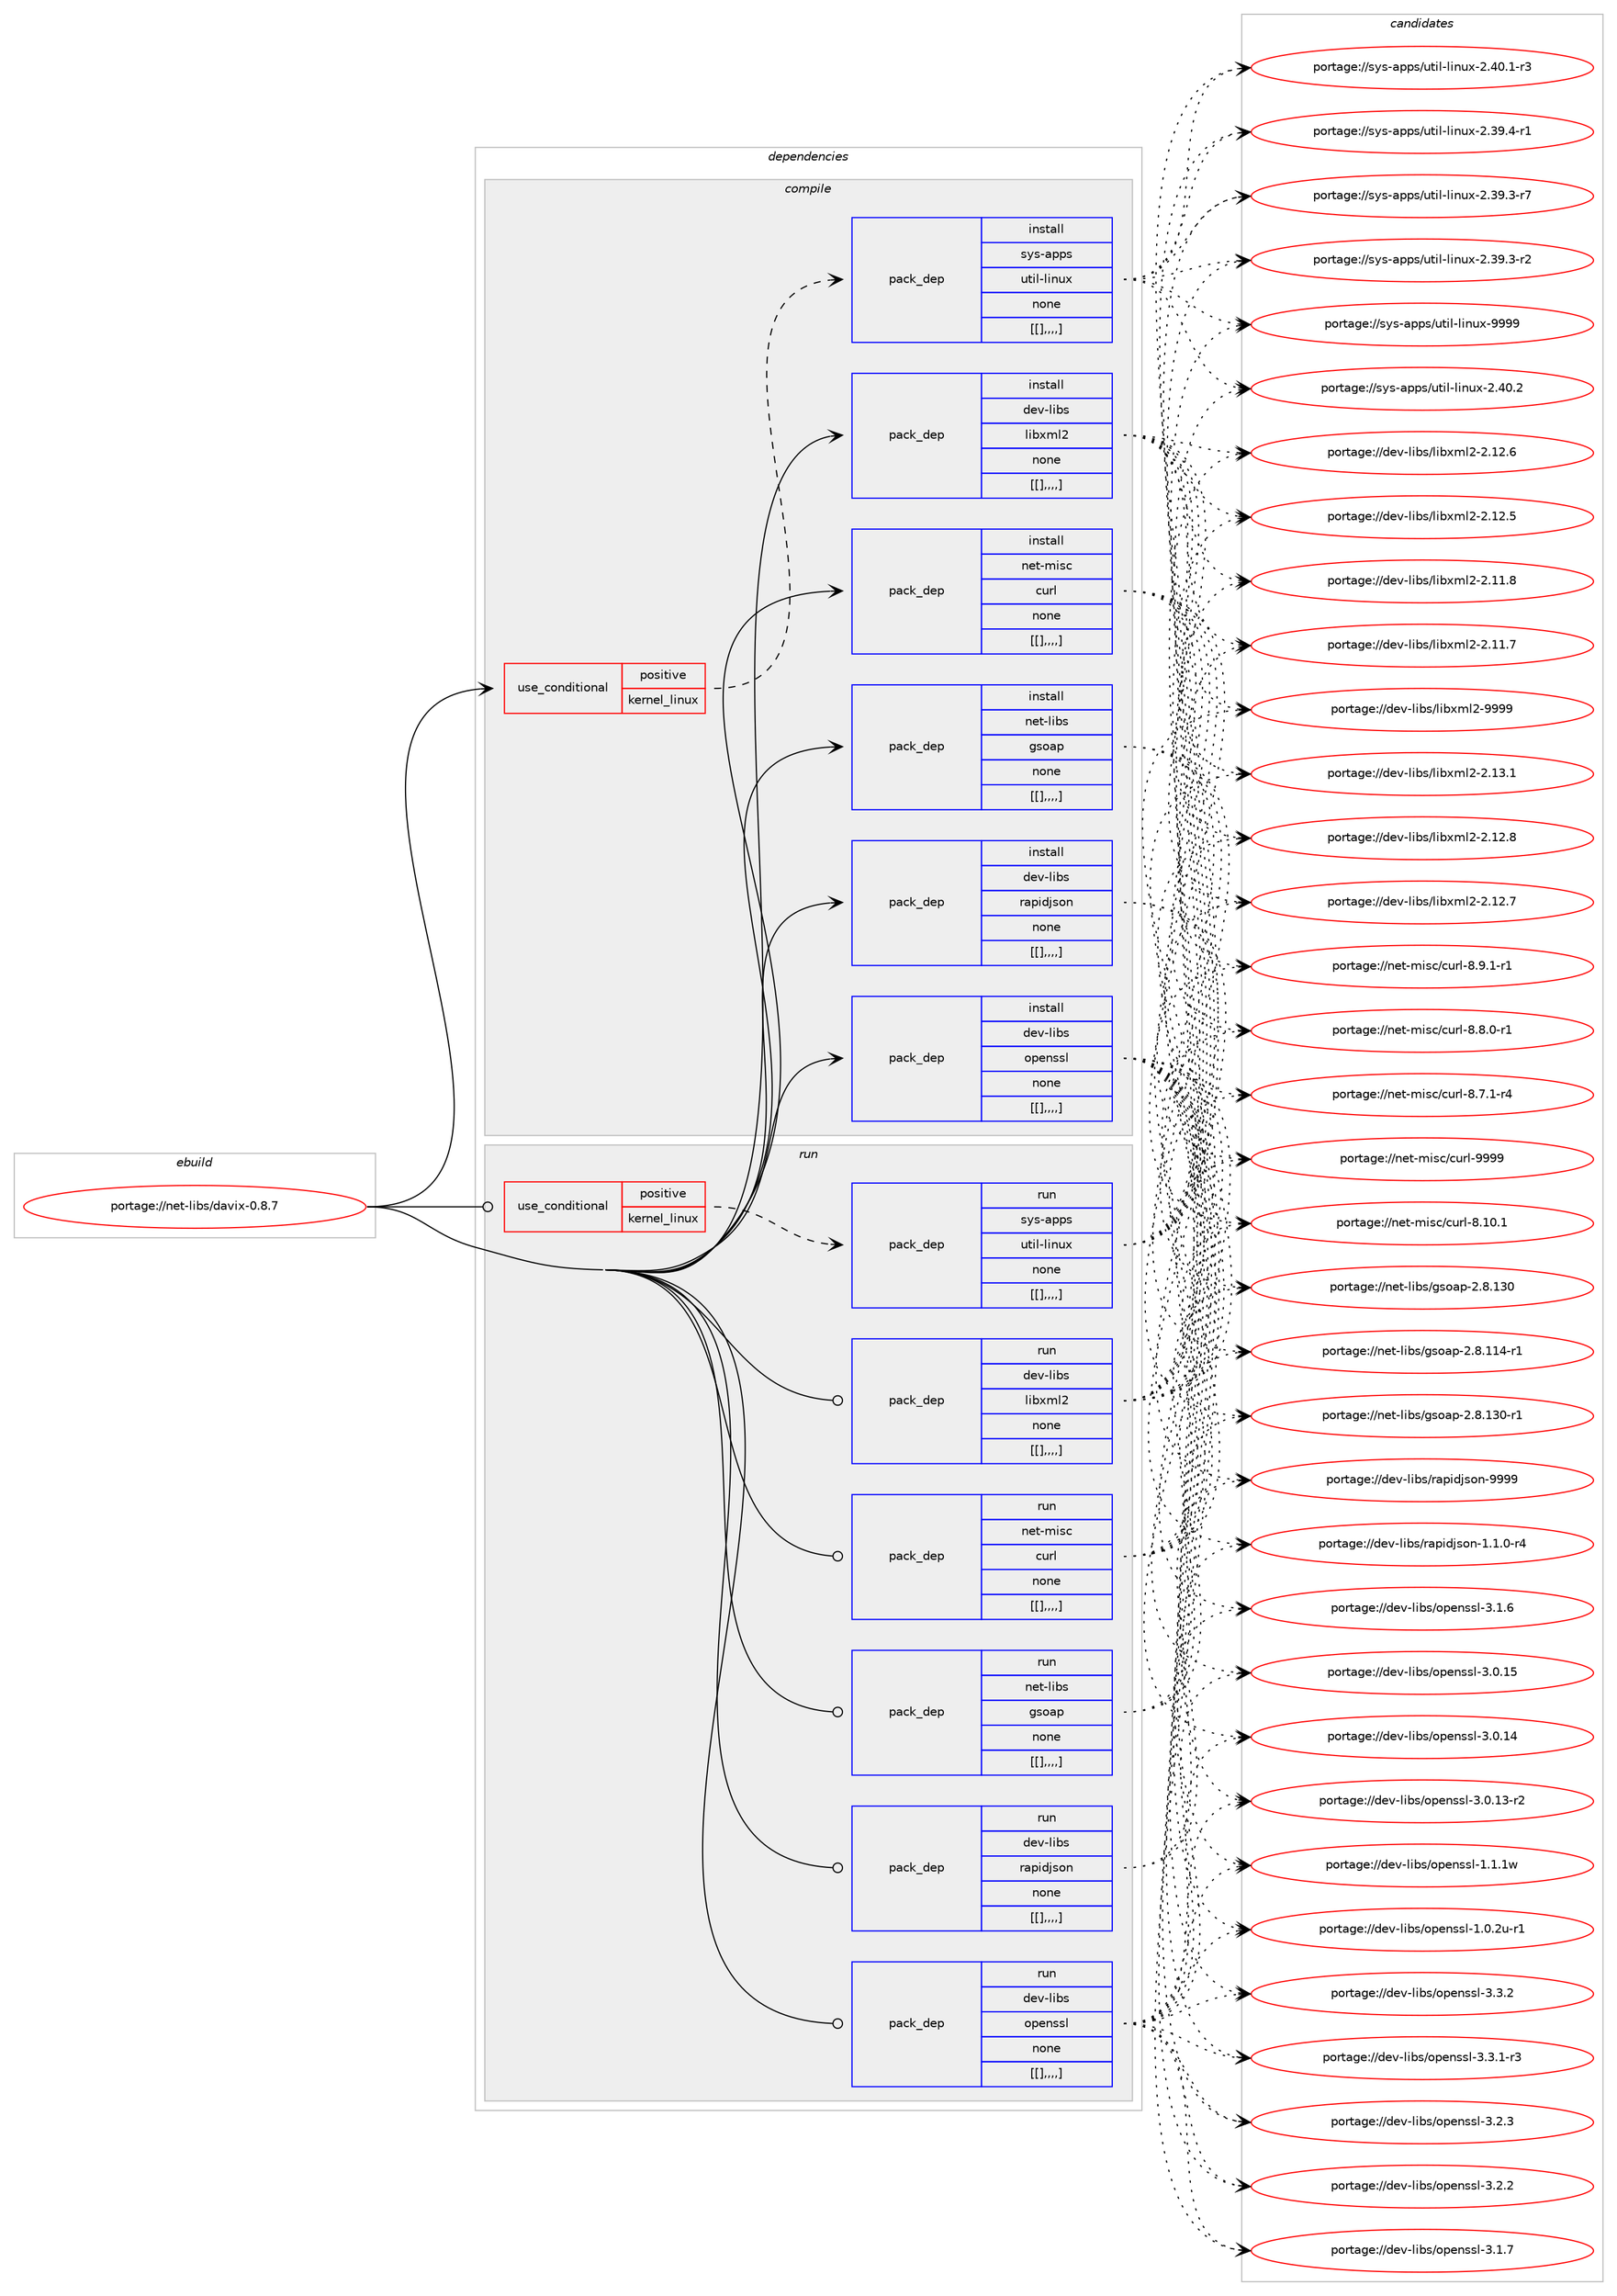 digraph prolog {

# *************
# Graph options
# *************

newrank=true;
concentrate=true;
compound=true;
graph [rankdir=LR,fontname=Helvetica,fontsize=10,ranksep=1.5];#, ranksep=2.5, nodesep=0.2];
edge  [arrowhead=vee];
node  [fontname=Helvetica,fontsize=10];

# **********
# The ebuild
# **********

subgraph cluster_leftcol {
color=gray;
label=<<i>ebuild</i>>;
id [label="portage://net-libs/davix-0.8.7", color=red, width=4, href="../net-libs/davix-0.8.7.svg"];
}

# ****************
# The dependencies
# ****************

subgraph cluster_midcol {
color=gray;
label=<<i>dependencies</i>>;
subgraph cluster_compile {
fillcolor="#eeeeee";
style=filled;
label=<<i>compile</i>>;
subgraph cond97642 {
dependency369974 [label=<<TABLE BORDER="0" CELLBORDER="1" CELLSPACING="0" CELLPADDING="4"><TR><TD ROWSPAN="3" CELLPADDING="10">use_conditional</TD></TR><TR><TD>positive</TD></TR><TR><TD>kernel_linux</TD></TR></TABLE>>, shape=none, color=red];
subgraph pack269642 {
dependency369975 [label=<<TABLE BORDER="0" CELLBORDER="1" CELLSPACING="0" CELLPADDING="4" WIDTH="220"><TR><TD ROWSPAN="6" CELLPADDING="30">pack_dep</TD></TR><TR><TD WIDTH="110">install</TD></TR><TR><TD>sys-apps</TD></TR><TR><TD>util-linux</TD></TR><TR><TD>none</TD></TR><TR><TD>[[],,,,]</TD></TR></TABLE>>, shape=none, color=blue];
}
dependency369974:e -> dependency369975:w [weight=20,style="dashed",arrowhead="vee"];
}
id:e -> dependency369974:w [weight=20,style="solid",arrowhead="vee"];
subgraph pack269643 {
dependency369976 [label=<<TABLE BORDER="0" CELLBORDER="1" CELLSPACING="0" CELLPADDING="4" WIDTH="220"><TR><TD ROWSPAN="6" CELLPADDING="30">pack_dep</TD></TR><TR><TD WIDTH="110">install</TD></TR><TR><TD>dev-libs</TD></TR><TR><TD>libxml2</TD></TR><TR><TD>none</TD></TR><TR><TD>[[],,,,]</TD></TR></TABLE>>, shape=none, color=blue];
}
id:e -> dependency369976:w [weight=20,style="solid",arrowhead="vee"];
subgraph pack269644 {
dependency369977 [label=<<TABLE BORDER="0" CELLBORDER="1" CELLSPACING="0" CELLPADDING="4" WIDTH="220"><TR><TD ROWSPAN="6" CELLPADDING="30">pack_dep</TD></TR><TR><TD WIDTH="110">install</TD></TR><TR><TD>dev-libs</TD></TR><TR><TD>openssl</TD></TR><TR><TD>none</TD></TR><TR><TD>[[],,,,]</TD></TR></TABLE>>, shape=none, color=blue];
}
id:e -> dependency369977:w [weight=20,style="solid",arrowhead="vee"];
subgraph pack269645 {
dependency369978 [label=<<TABLE BORDER="0" CELLBORDER="1" CELLSPACING="0" CELLPADDING="4" WIDTH="220"><TR><TD ROWSPAN="6" CELLPADDING="30">pack_dep</TD></TR><TR><TD WIDTH="110">install</TD></TR><TR><TD>dev-libs</TD></TR><TR><TD>rapidjson</TD></TR><TR><TD>none</TD></TR><TR><TD>[[],,,,]</TD></TR></TABLE>>, shape=none, color=blue];
}
id:e -> dependency369978:w [weight=20,style="solid",arrowhead="vee"];
subgraph pack269646 {
dependency369979 [label=<<TABLE BORDER="0" CELLBORDER="1" CELLSPACING="0" CELLPADDING="4" WIDTH="220"><TR><TD ROWSPAN="6" CELLPADDING="30">pack_dep</TD></TR><TR><TD WIDTH="110">install</TD></TR><TR><TD>net-libs</TD></TR><TR><TD>gsoap</TD></TR><TR><TD>none</TD></TR><TR><TD>[[],,,,]</TD></TR></TABLE>>, shape=none, color=blue];
}
id:e -> dependency369979:w [weight=20,style="solid",arrowhead="vee"];
subgraph pack269647 {
dependency369980 [label=<<TABLE BORDER="0" CELLBORDER="1" CELLSPACING="0" CELLPADDING="4" WIDTH="220"><TR><TD ROWSPAN="6" CELLPADDING="30">pack_dep</TD></TR><TR><TD WIDTH="110">install</TD></TR><TR><TD>net-misc</TD></TR><TR><TD>curl</TD></TR><TR><TD>none</TD></TR><TR><TD>[[],,,,]</TD></TR></TABLE>>, shape=none, color=blue];
}
id:e -> dependency369980:w [weight=20,style="solid",arrowhead="vee"];
}
subgraph cluster_compileandrun {
fillcolor="#eeeeee";
style=filled;
label=<<i>compile and run</i>>;
}
subgraph cluster_run {
fillcolor="#eeeeee";
style=filled;
label=<<i>run</i>>;
subgraph cond97643 {
dependency369981 [label=<<TABLE BORDER="0" CELLBORDER="1" CELLSPACING="0" CELLPADDING="4"><TR><TD ROWSPAN="3" CELLPADDING="10">use_conditional</TD></TR><TR><TD>positive</TD></TR><TR><TD>kernel_linux</TD></TR></TABLE>>, shape=none, color=red];
subgraph pack269648 {
dependency369982 [label=<<TABLE BORDER="0" CELLBORDER="1" CELLSPACING="0" CELLPADDING="4" WIDTH="220"><TR><TD ROWSPAN="6" CELLPADDING="30">pack_dep</TD></TR><TR><TD WIDTH="110">run</TD></TR><TR><TD>sys-apps</TD></TR><TR><TD>util-linux</TD></TR><TR><TD>none</TD></TR><TR><TD>[[],,,,]</TD></TR></TABLE>>, shape=none, color=blue];
}
dependency369981:e -> dependency369982:w [weight=20,style="dashed",arrowhead="vee"];
}
id:e -> dependency369981:w [weight=20,style="solid",arrowhead="odot"];
subgraph pack269649 {
dependency369983 [label=<<TABLE BORDER="0" CELLBORDER="1" CELLSPACING="0" CELLPADDING="4" WIDTH="220"><TR><TD ROWSPAN="6" CELLPADDING="30">pack_dep</TD></TR><TR><TD WIDTH="110">run</TD></TR><TR><TD>dev-libs</TD></TR><TR><TD>libxml2</TD></TR><TR><TD>none</TD></TR><TR><TD>[[],,,,]</TD></TR></TABLE>>, shape=none, color=blue];
}
id:e -> dependency369983:w [weight=20,style="solid",arrowhead="odot"];
subgraph pack269650 {
dependency369984 [label=<<TABLE BORDER="0" CELLBORDER="1" CELLSPACING="0" CELLPADDING="4" WIDTH="220"><TR><TD ROWSPAN="6" CELLPADDING="30">pack_dep</TD></TR><TR><TD WIDTH="110">run</TD></TR><TR><TD>dev-libs</TD></TR><TR><TD>openssl</TD></TR><TR><TD>none</TD></TR><TR><TD>[[],,,,]</TD></TR></TABLE>>, shape=none, color=blue];
}
id:e -> dependency369984:w [weight=20,style="solid",arrowhead="odot"];
subgraph pack269651 {
dependency369985 [label=<<TABLE BORDER="0" CELLBORDER="1" CELLSPACING="0" CELLPADDING="4" WIDTH="220"><TR><TD ROWSPAN="6" CELLPADDING="30">pack_dep</TD></TR><TR><TD WIDTH="110">run</TD></TR><TR><TD>dev-libs</TD></TR><TR><TD>rapidjson</TD></TR><TR><TD>none</TD></TR><TR><TD>[[],,,,]</TD></TR></TABLE>>, shape=none, color=blue];
}
id:e -> dependency369985:w [weight=20,style="solid",arrowhead="odot"];
subgraph pack269652 {
dependency369986 [label=<<TABLE BORDER="0" CELLBORDER="1" CELLSPACING="0" CELLPADDING="4" WIDTH="220"><TR><TD ROWSPAN="6" CELLPADDING="30">pack_dep</TD></TR><TR><TD WIDTH="110">run</TD></TR><TR><TD>net-libs</TD></TR><TR><TD>gsoap</TD></TR><TR><TD>none</TD></TR><TR><TD>[[],,,,]</TD></TR></TABLE>>, shape=none, color=blue];
}
id:e -> dependency369986:w [weight=20,style="solid",arrowhead="odot"];
subgraph pack269653 {
dependency369987 [label=<<TABLE BORDER="0" CELLBORDER="1" CELLSPACING="0" CELLPADDING="4" WIDTH="220"><TR><TD ROWSPAN="6" CELLPADDING="30">pack_dep</TD></TR><TR><TD WIDTH="110">run</TD></TR><TR><TD>net-misc</TD></TR><TR><TD>curl</TD></TR><TR><TD>none</TD></TR><TR><TD>[[],,,,]</TD></TR></TABLE>>, shape=none, color=blue];
}
id:e -> dependency369987:w [weight=20,style="solid",arrowhead="odot"];
}
}

# **************
# The candidates
# **************

subgraph cluster_choices {
rank=same;
color=gray;
label=<<i>candidates</i>>;

subgraph choice269642 {
color=black;
nodesep=1;
choice115121115459711211211547117116105108451081051101171204557575757 [label="portage://sys-apps/util-linux-9999", color=red, width=4,href="../sys-apps/util-linux-9999.svg"];
choice1151211154597112112115471171161051084510810511011712045504652484650 [label="portage://sys-apps/util-linux-2.40.2", color=red, width=4,href="../sys-apps/util-linux-2.40.2.svg"];
choice11512111545971121121154711711610510845108105110117120455046524846494511451 [label="portage://sys-apps/util-linux-2.40.1-r3", color=red, width=4,href="../sys-apps/util-linux-2.40.1-r3.svg"];
choice11512111545971121121154711711610510845108105110117120455046515746524511449 [label="portage://sys-apps/util-linux-2.39.4-r1", color=red, width=4,href="../sys-apps/util-linux-2.39.4-r1.svg"];
choice11512111545971121121154711711610510845108105110117120455046515746514511455 [label="portage://sys-apps/util-linux-2.39.3-r7", color=red, width=4,href="../sys-apps/util-linux-2.39.3-r7.svg"];
choice11512111545971121121154711711610510845108105110117120455046515746514511450 [label="portage://sys-apps/util-linux-2.39.3-r2", color=red, width=4,href="../sys-apps/util-linux-2.39.3-r2.svg"];
dependency369975:e -> choice115121115459711211211547117116105108451081051101171204557575757:w [style=dotted,weight="100"];
dependency369975:e -> choice1151211154597112112115471171161051084510810511011712045504652484650:w [style=dotted,weight="100"];
dependency369975:e -> choice11512111545971121121154711711610510845108105110117120455046524846494511451:w [style=dotted,weight="100"];
dependency369975:e -> choice11512111545971121121154711711610510845108105110117120455046515746524511449:w [style=dotted,weight="100"];
dependency369975:e -> choice11512111545971121121154711711610510845108105110117120455046515746514511455:w [style=dotted,weight="100"];
dependency369975:e -> choice11512111545971121121154711711610510845108105110117120455046515746514511450:w [style=dotted,weight="100"];
}
subgraph choice269643 {
color=black;
nodesep=1;
choice10010111845108105981154710810598120109108504557575757 [label="portage://dev-libs/libxml2-9999", color=red, width=4,href="../dev-libs/libxml2-9999.svg"];
choice100101118451081059811547108105981201091085045504649514649 [label="portage://dev-libs/libxml2-2.13.1", color=red, width=4,href="../dev-libs/libxml2-2.13.1.svg"];
choice100101118451081059811547108105981201091085045504649504656 [label="portage://dev-libs/libxml2-2.12.8", color=red, width=4,href="../dev-libs/libxml2-2.12.8.svg"];
choice100101118451081059811547108105981201091085045504649504655 [label="portage://dev-libs/libxml2-2.12.7", color=red, width=4,href="../dev-libs/libxml2-2.12.7.svg"];
choice100101118451081059811547108105981201091085045504649504654 [label="portage://dev-libs/libxml2-2.12.6", color=red, width=4,href="../dev-libs/libxml2-2.12.6.svg"];
choice100101118451081059811547108105981201091085045504649504653 [label="portage://dev-libs/libxml2-2.12.5", color=red, width=4,href="../dev-libs/libxml2-2.12.5.svg"];
choice100101118451081059811547108105981201091085045504649494656 [label="portage://dev-libs/libxml2-2.11.8", color=red, width=4,href="../dev-libs/libxml2-2.11.8.svg"];
choice100101118451081059811547108105981201091085045504649494655 [label="portage://dev-libs/libxml2-2.11.7", color=red, width=4,href="../dev-libs/libxml2-2.11.7.svg"];
dependency369976:e -> choice10010111845108105981154710810598120109108504557575757:w [style=dotted,weight="100"];
dependency369976:e -> choice100101118451081059811547108105981201091085045504649514649:w [style=dotted,weight="100"];
dependency369976:e -> choice100101118451081059811547108105981201091085045504649504656:w [style=dotted,weight="100"];
dependency369976:e -> choice100101118451081059811547108105981201091085045504649504655:w [style=dotted,weight="100"];
dependency369976:e -> choice100101118451081059811547108105981201091085045504649504654:w [style=dotted,weight="100"];
dependency369976:e -> choice100101118451081059811547108105981201091085045504649504653:w [style=dotted,weight="100"];
dependency369976:e -> choice100101118451081059811547108105981201091085045504649494656:w [style=dotted,weight="100"];
dependency369976:e -> choice100101118451081059811547108105981201091085045504649494655:w [style=dotted,weight="100"];
}
subgraph choice269644 {
color=black;
nodesep=1;
choice100101118451081059811547111112101110115115108455146514650 [label="portage://dev-libs/openssl-3.3.2", color=red, width=4,href="../dev-libs/openssl-3.3.2.svg"];
choice1001011184510810598115471111121011101151151084551465146494511451 [label="portage://dev-libs/openssl-3.3.1-r3", color=red, width=4,href="../dev-libs/openssl-3.3.1-r3.svg"];
choice100101118451081059811547111112101110115115108455146504651 [label="portage://dev-libs/openssl-3.2.3", color=red, width=4,href="../dev-libs/openssl-3.2.3.svg"];
choice100101118451081059811547111112101110115115108455146504650 [label="portage://dev-libs/openssl-3.2.2", color=red, width=4,href="../dev-libs/openssl-3.2.2.svg"];
choice100101118451081059811547111112101110115115108455146494655 [label="portage://dev-libs/openssl-3.1.7", color=red, width=4,href="../dev-libs/openssl-3.1.7.svg"];
choice100101118451081059811547111112101110115115108455146494654 [label="portage://dev-libs/openssl-3.1.6", color=red, width=4,href="../dev-libs/openssl-3.1.6.svg"];
choice10010111845108105981154711111210111011511510845514648464953 [label="portage://dev-libs/openssl-3.0.15", color=red, width=4,href="../dev-libs/openssl-3.0.15.svg"];
choice10010111845108105981154711111210111011511510845514648464952 [label="portage://dev-libs/openssl-3.0.14", color=red, width=4,href="../dev-libs/openssl-3.0.14.svg"];
choice100101118451081059811547111112101110115115108455146484649514511450 [label="portage://dev-libs/openssl-3.0.13-r2", color=red, width=4,href="../dev-libs/openssl-3.0.13-r2.svg"];
choice100101118451081059811547111112101110115115108454946494649119 [label="portage://dev-libs/openssl-1.1.1w", color=red, width=4,href="../dev-libs/openssl-1.1.1w.svg"];
choice1001011184510810598115471111121011101151151084549464846501174511449 [label="portage://dev-libs/openssl-1.0.2u-r1", color=red, width=4,href="../dev-libs/openssl-1.0.2u-r1.svg"];
dependency369977:e -> choice100101118451081059811547111112101110115115108455146514650:w [style=dotted,weight="100"];
dependency369977:e -> choice1001011184510810598115471111121011101151151084551465146494511451:w [style=dotted,weight="100"];
dependency369977:e -> choice100101118451081059811547111112101110115115108455146504651:w [style=dotted,weight="100"];
dependency369977:e -> choice100101118451081059811547111112101110115115108455146504650:w [style=dotted,weight="100"];
dependency369977:e -> choice100101118451081059811547111112101110115115108455146494655:w [style=dotted,weight="100"];
dependency369977:e -> choice100101118451081059811547111112101110115115108455146494654:w [style=dotted,weight="100"];
dependency369977:e -> choice10010111845108105981154711111210111011511510845514648464953:w [style=dotted,weight="100"];
dependency369977:e -> choice10010111845108105981154711111210111011511510845514648464952:w [style=dotted,weight="100"];
dependency369977:e -> choice100101118451081059811547111112101110115115108455146484649514511450:w [style=dotted,weight="100"];
dependency369977:e -> choice100101118451081059811547111112101110115115108454946494649119:w [style=dotted,weight="100"];
dependency369977:e -> choice1001011184510810598115471111121011101151151084549464846501174511449:w [style=dotted,weight="100"];
}
subgraph choice269645 {
color=black;
nodesep=1;
choice100101118451081059811547114971121051001061151111104557575757 [label="portage://dev-libs/rapidjson-9999", color=red, width=4,href="../dev-libs/rapidjson-9999.svg"];
choice100101118451081059811547114971121051001061151111104549464946484511452 [label="portage://dev-libs/rapidjson-1.1.0-r4", color=red, width=4,href="../dev-libs/rapidjson-1.1.0-r4.svg"];
dependency369978:e -> choice100101118451081059811547114971121051001061151111104557575757:w [style=dotted,weight="100"];
dependency369978:e -> choice100101118451081059811547114971121051001061151111104549464946484511452:w [style=dotted,weight="100"];
}
subgraph choice269646 {
color=black;
nodesep=1;
choice1101011164510810598115471031151119711245504656464951484511449 [label="portage://net-libs/gsoap-2.8.130-r1", color=red, width=4,href="../net-libs/gsoap-2.8.130-r1.svg"];
choice110101116451081059811547103115111971124550465646495148 [label="portage://net-libs/gsoap-2.8.130", color=red, width=4,href="../net-libs/gsoap-2.8.130.svg"];
choice1101011164510810598115471031151119711245504656464949524511449 [label="portage://net-libs/gsoap-2.8.114-r1", color=red, width=4,href="../net-libs/gsoap-2.8.114-r1.svg"];
dependency369979:e -> choice1101011164510810598115471031151119711245504656464951484511449:w [style=dotted,weight="100"];
dependency369979:e -> choice110101116451081059811547103115111971124550465646495148:w [style=dotted,weight="100"];
dependency369979:e -> choice1101011164510810598115471031151119711245504656464949524511449:w [style=dotted,weight="100"];
}
subgraph choice269647 {
color=black;
nodesep=1;
choice110101116451091051159947991171141084557575757 [label="portage://net-misc/curl-9999", color=red, width=4,href="../net-misc/curl-9999.svg"];
choice1101011164510910511599479911711410845564649484649 [label="portage://net-misc/curl-8.10.1", color=red, width=4,href="../net-misc/curl-8.10.1.svg"];
choice110101116451091051159947991171141084556465746494511449 [label="portage://net-misc/curl-8.9.1-r1", color=red, width=4,href="../net-misc/curl-8.9.1-r1.svg"];
choice110101116451091051159947991171141084556465646484511449 [label="portage://net-misc/curl-8.8.0-r1", color=red, width=4,href="../net-misc/curl-8.8.0-r1.svg"];
choice110101116451091051159947991171141084556465546494511452 [label="portage://net-misc/curl-8.7.1-r4", color=red, width=4,href="../net-misc/curl-8.7.1-r4.svg"];
dependency369980:e -> choice110101116451091051159947991171141084557575757:w [style=dotted,weight="100"];
dependency369980:e -> choice1101011164510910511599479911711410845564649484649:w [style=dotted,weight="100"];
dependency369980:e -> choice110101116451091051159947991171141084556465746494511449:w [style=dotted,weight="100"];
dependency369980:e -> choice110101116451091051159947991171141084556465646484511449:w [style=dotted,weight="100"];
dependency369980:e -> choice110101116451091051159947991171141084556465546494511452:w [style=dotted,weight="100"];
}
subgraph choice269648 {
color=black;
nodesep=1;
choice115121115459711211211547117116105108451081051101171204557575757 [label="portage://sys-apps/util-linux-9999", color=red, width=4,href="../sys-apps/util-linux-9999.svg"];
choice1151211154597112112115471171161051084510810511011712045504652484650 [label="portage://sys-apps/util-linux-2.40.2", color=red, width=4,href="../sys-apps/util-linux-2.40.2.svg"];
choice11512111545971121121154711711610510845108105110117120455046524846494511451 [label="portage://sys-apps/util-linux-2.40.1-r3", color=red, width=4,href="../sys-apps/util-linux-2.40.1-r3.svg"];
choice11512111545971121121154711711610510845108105110117120455046515746524511449 [label="portage://sys-apps/util-linux-2.39.4-r1", color=red, width=4,href="../sys-apps/util-linux-2.39.4-r1.svg"];
choice11512111545971121121154711711610510845108105110117120455046515746514511455 [label="portage://sys-apps/util-linux-2.39.3-r7", color=red, width=4,href="../sys-apps/util-linux-2.39.3-r7.svg"];
choice11512111545971121121154711711610510845108105110117120455046515746514511450 [label="portage://sys-apps/util-linux-2.39.3-r2", color=red, width=4,href="../sys-apps/util-linux-2.39.3-r2.svg"];
dependency369982:e -> choice115121115459711211211547117116105108451081051101171204557575757:w [style=dotted,weight="100"];
dependency369982:e -> choice1151211154597112112115471171161051084510810511011712045504652484650:w [style=dotted,weight="100"];
dependency369982:e -> choice11512111545971121121154711711610510845108105110117120455046524846494511451:w [style=dotted,weight="100"];
dependency369982:e -> choice11512111545971121121154711711610510845108105110117120455046515746524511449:w [style=dotted,weight="100"];
dependency369982:e -> choice11512111545971121121154711711610510845108105110117120455046515746514511455:w [style=dotted,weight="100"];
dependency369982:e -> choice11512111545971121121154711711610510845108105110117120455046515746514511450:w [style=dotted,weight="100"];
}
subgraph choice269649 {
color=black;
nodesep=1;
choice10010111845108105981154710810598120109108504557575757 [label="portage://dev-libs/libxml2-9999", color=red, width=4,href="../dev-libs/libxml2-9999.svg"];
choice100101118451081059811547108105981201091085045504649514649 [label="portage://dev-libs/libxml2-2.13.1", color=red, width=4,href="../dev-libs/libxml2-2.13.1.svg"];
choice100101118451081059811547108105981201091085045504649504656 [label="portage://dev-libs/libxml2-2.12.8", color=red, width=4,href="../dev-libs/libxml2-2.12.8.svg"];
choice100101118451081059811547108105981201091085045504649504655 [label="portage://dev-libs/libxml2-2.12.7", color=red, width=4,href="../dev-libs/libxml2-2.12.7.svg"];
choice100101118451081059811547108105981201091085045504649504654 [label="portage://dev-libs/libxml2-2.12.6", color=red, width=4,href="../dev-libs/libxml2-2.12.6.svg"];
choice100101118451081059811547108105981201091085045504649504653 [label="portage://dev-libs/libxml2-2.12.5", color=red, width=4,href="../dev-libs/libxml2-2.12.5.svg"];
choice100101118451081059811547108105981201091085045504649494656 [label="portage://dev-libs/libxml2-2.11.8", color=red, width=4,href="../dev-libs/libxml2-2.11.8.svg"];
choice100101118451081059811547108105981201091085045504649494655 [label="portage://dev-libs/libxml2-2.11.7", color=red, width=4,href="../dev-libs/libxml2-2.11.7.svg"];
dependency369983:e -> choice10010111845108105981154710810598120109108504557575757:w [style=dotted,weight="100"];
dependency369983:e -> choice100101118451081059811547108105981201091085045504649514649:w [style=dotted,weight="100"];
dependency369983:e -> choice100101118451081059811547108105981201091085045504649504656:w [style=dotted,weight="100"];
dependency369983:e -> choice100101118451081059811547108105981201091085045504649504655:w [style=dotted,weight="100"];
dependency369983:e -> choice100101118451081059811547108105981201091085045504649504654:w [style=dotted,weight="100"];
dependency369983:e -> choice100101118451081059811547108105981201091085045504649504653:w [style=dotted,weight="100"];
dependency369983:e -> choice100101118451081059811547108105981201091085045504649494656:w [style=dotted,weight="100"];
dependency369983:e -> choice100101118451081059811547108105981201091085045504649494655:w [style=dotted,weight="100"];
}
subgraph choice269650 {
color=black;
nodesep=1;
choice100101118451081059811547111112101110115115108455146514650 [label="portage://dev-libs/openssl-3.3.2", color=red, width=4,href="../dev-libs/openssl-3.3.2.svg"];
choice1001011184510810598115471111121011101151151084551465146494511451 [label="portage://dev-libs/openssl-3.3.1-r3", color=red, width=4,href="../dev-libs/openssl-3.3.1-r3.svg"];
choice100101118451081059811547111112101110115115108455146504651 [label="portage://dev-libs/openssl-3.2.3", color=red, width=4,href="../dev-libs/openssl-3.2.3.svg"];
choice100101118451081059811547111112101110115115108455146504650 [label="portage://dev-libs/openssl-3.2.2", color=red, width=4,href="../dev-libs/openssl-3.2.2.svg"];
choice100101118451081059811547111112101110115115108455146494655 [label="portage://dev-libs/openssl-3.1.7", color=red, width=4,href="../dev-libs/openssl-3.1.7.svg"];
choice100101118451081059811547111112101110115115108455146494654 [label="portage://dev-libs/openssl-3.1.6", color=red, width=4,href="../dev-libs/openssl-3.1.6.svg"];
choice10010111845108105981154711111210111011511510845514648464953 [label="portage://dev-libs/openssl-3.0.15", color=red, width=4,href="../dev-libs/openssl-3.0.15.svg"];
choice10010111845108105981154711111210111011511510845514648464952 [label="portage://dev-libs/openssl-3.0.14", color=red, width=4,href="../dev-libs/openssl-3.0.14.svg"];
choice100101118451081059811547111112101110115115108455146484649514511450 [label="portage://dev-libs/openssl-3.0.13-r2", color=red, width=4,href="../dev-libs/openssl-3.0.13-r2.svg"];
choice100101118451081059811547111112101110115115108454946494649119 [label="portage://dev-libs/openssl-1.1.1w", color=red, width=4,href="../dev-libs/openssl-1.1.1w.svg"];
choice1001011184510810598115471111121011101151151084549464846501174511449 [label="portage://dev-libs/openssl-1.0.2u-r1", color=red, width=4,href="../dev-libs/openssl-1.0.2u-r1.svg"];
dependency369984:e -> choice100101118451081059811547111112101110115115108455146514650:w [style=dotted,weight="100"];
dependency369984:e -> choice1001011184510810598115471111121011101151151084551465146494511451:w [style=dotted,weight="100"];
dependency369984:e -> choice100101118451081059811547111112101110115115108455146504651:w [style=dotted,weight="100"];
dependency369984:e -> choice100101118451081059811547111112101110115115108455146504650:w [style=dotted,weight="100"];
dependency369984:e -> choice100101118451081059811547111112101110115115108455146494655:w [style=dotted,weight="100"];
dependency369984:e -> choice100101118451081059811547111112101110115115108455146494654:w [style=dotted,weight="100"];
dependency369984:e -> choice10010111845108105981154711111210111011511510845514648464953:w [style=dotted,weight="100"];
dependency369984:e -> choice10010111845108105981154711111210111011511510845514648464952:w [style=dotted,weight="100"];
dependency369984:e -> choice100101118451081059811547111112101110115115108455146484649514511450:w [style=dotted,weight="100"];
dependency369984:e -> choice100101118451081059811547111112101110115115108454946494649119:w [style=dotted,weight="100"];
dependency369984:e -> choice1001011184510810598115471111121011101151151084549464846501174511449:w [style=dotted,weight="100"];
}
subgraph choice269651 {
color=black;
nodesep=1;
choice100101118451081059811547114971121051001061151111104557575757 [label="portage://dev-libs/rapidjson-9999", color=red, width=4,href="../dev-libs/rapidjson-9999.svg"];
choice100101118451081059811547114971121051001061151111104549464946484511452 [label="portage://dev-libs/rapidjson-1.1.0-r4", color=red, width=4,href="../dev-libs/rapidjson-1.1.0-r4.svg"];
dependency369985:e -> choice100101118451081059811547114971121051001061151111104557575757:w [style=dotted,weight="100"];
dependency369985:e -> choice100101118451081059811547114971121051001061151111104549464946484511452:w [style=dotted,weight="100"];
}
subgraph choice269652 {
color=black;
nodesep=1;
choice1101011164510810598115471031151119711245504656464951484511449 [label="portage://net-libs/gsoap-2.8.130-r1", color=red, width=4,href="../net-libs/gsoap-2.8.130-r1.svg"];
choice110101116451081059811547103115111971124550465646495148 [label="portage://net-libs/gsoap-2.8.130", color=red, width=4,href="../net-libs/gsoap-2.8.130.svg"];
choice1101011164510810598115471031151119711245504656464949524511449 [label="portage://net-libs/gsoap-2.8.114-r1", color=red, width=4,href="../net-libs/gsoap-2.8.114-r1.svg"];
dependency369986:e -> choice1101011164510810598115471031151119711245504656464951484511449:w [style=dotted,weight="100"];
dependency369986:e -> choice110101116451081059811547103115111971124550465646495148:w [style=dotted,weight="100"];
dependency369986:e -> choice1101011164510810598115471031151119711245504656464949524511449:w [style=dotted,weight="100"];
}
subgraph choice269653 {
color=black;
nodesep=1;
choice110101116451091051159947991171141084557575757 [label="portage://net-misc/curl-9999", color=red, width=4,href="../net-misc/curl-9999.svg"];
choice1101011164510910511599479911711410845564649484649 [label="portage://net-misc/curl-8.10.1", color=red, width=4,href="../net-misc/curl-8.10.1.svg"];
choice110101116451091051159947991171141084556465746494511449 [label="portage://net-misc/curl-8.9.1-r1", color=red, width=4,href="../net-misc/curl-8.9.1-r1.svg"];
choice110101116451091051159947991171141084556465646484511449 [label="portage://net-misc/curl-8.8.0-r1", color=red, width=4,href="../net-misc/curl-8.8.0-r1.svg"];
choice110101116451091051159947991171141084556465546494511452 [label="portage://net-misc/curl-8.7.1-r4", color=red, width=4,href="../net-misc/curl-8.7.1-r4.svg"];
dependency369987:e -> choice110101116451091051159947991171141084557575757:w [style=dotted,weight="100"];
dependency369987:e -> choice1101011164510910511599479911711410845564649484649:w [style=dotted,weight="100"];
dependency369987:e -> choice110101116451091051159947991171141084556465746494511449:w [style=dotted,weight="100"];
dependency369987:e -> choice110101116451091051159947991171141084556465646484511449:w [style=dotted,weight="100"];
dependency369987:e -> choice110101116451091051159947991171141084556465546494511452:w [style=dotted,weight="100"];
}
}

}
